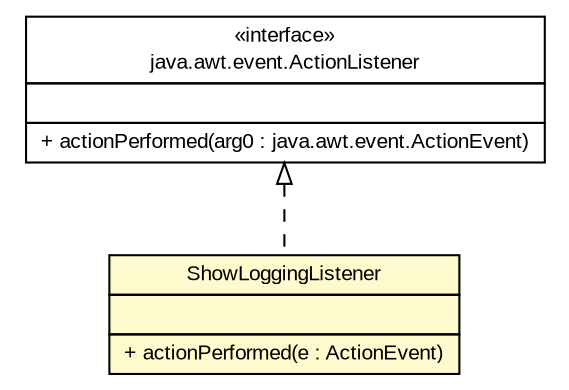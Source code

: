 #!/usr/local/bin/dot
#
# Class diagram 
# Generated by UMLGraph version 5.2 (http://www.umlgraph.org/)
#

digraph G {
	edge [fontname="arial",fontsize=10,labelfontname="arial",labelfontsize=10];
	node [fontname="arial",fontsize=10,shape=plaintext];
	nodesep=0.25;
	ranksep=0.5;
	// tud.iir.gui.GUIManager.ShowLoggingListener
	c37336 [label=<<table title="tud.iir.gui.GUIManager.ShowLoggingListener" border="0" cellborder="1" cellspacing="0" cellpadding="2" port="p" bgcolor="lemonChiffon" href="./GUIManager.ShowLoggingListener.html">
		<tr><td><table border="0" cellspacing="0" cellpadding="1">
<tr><td align="center" balign="center"> ShowLoggingListener </td></tr>
		</table></td></tr>
		<tr><td><table border="0" cellspacing="0" cellpadding="1">
<tr><td align="left" balign="left">  </td></tr>
		</table></td></tr>
		<tr><td><table border="0" cellspacing="0" cellpadding="1">
<tr><td align="left" balign="left"> + actionPerformed(e : ActionEvent) </td></tr>
		</table></td></tr>
		</table>>, fontname="arial", fontcolor="black", fontsize=10.0];
	//tud.iir.gui.GUIManager.ShowLoggingListener implements java.awt.event.ActionListener
	c37431:p -> c37336:p [dir=back,arrowtail=empty,style=dashed];
	// java.awt.event.ActionListener
	c37431 [label=<<table title="java.awt.event.ActionListener" border="0" cellborder="1" cellspacing="0" cellpadding="2" port="p" href="http://java.sun.com/j2se/1.4.2/docs/api/java/awt/event/ActionListener.html">
		<tr><td><table border="0" cellspacing="0" cellpadding="1">
<tr><td align="center" balign="center"> &#171;interface&#187; </td></tr>
<tr><td align="center" balign="center"> java.awt.event.ActionListener </td></tr>
		</table></td></tr>
		<tr><td><table border="0" cellspacing="0" cellpadding="1">
<tr><td align="left" balign="left">  </td></tr>
		</table></td></tr>
		<tr><td><table border="0" cellspacing="0" cellpadding="1">
<tr><td align="left" balign="left"> + actionPerformed(arg0 : java.awt.event.ActionEvent) </td></tr>
		</table></td></tr>
		</table>>, fontname="arial", fontcolor="black", fontsize=10.0];
}

